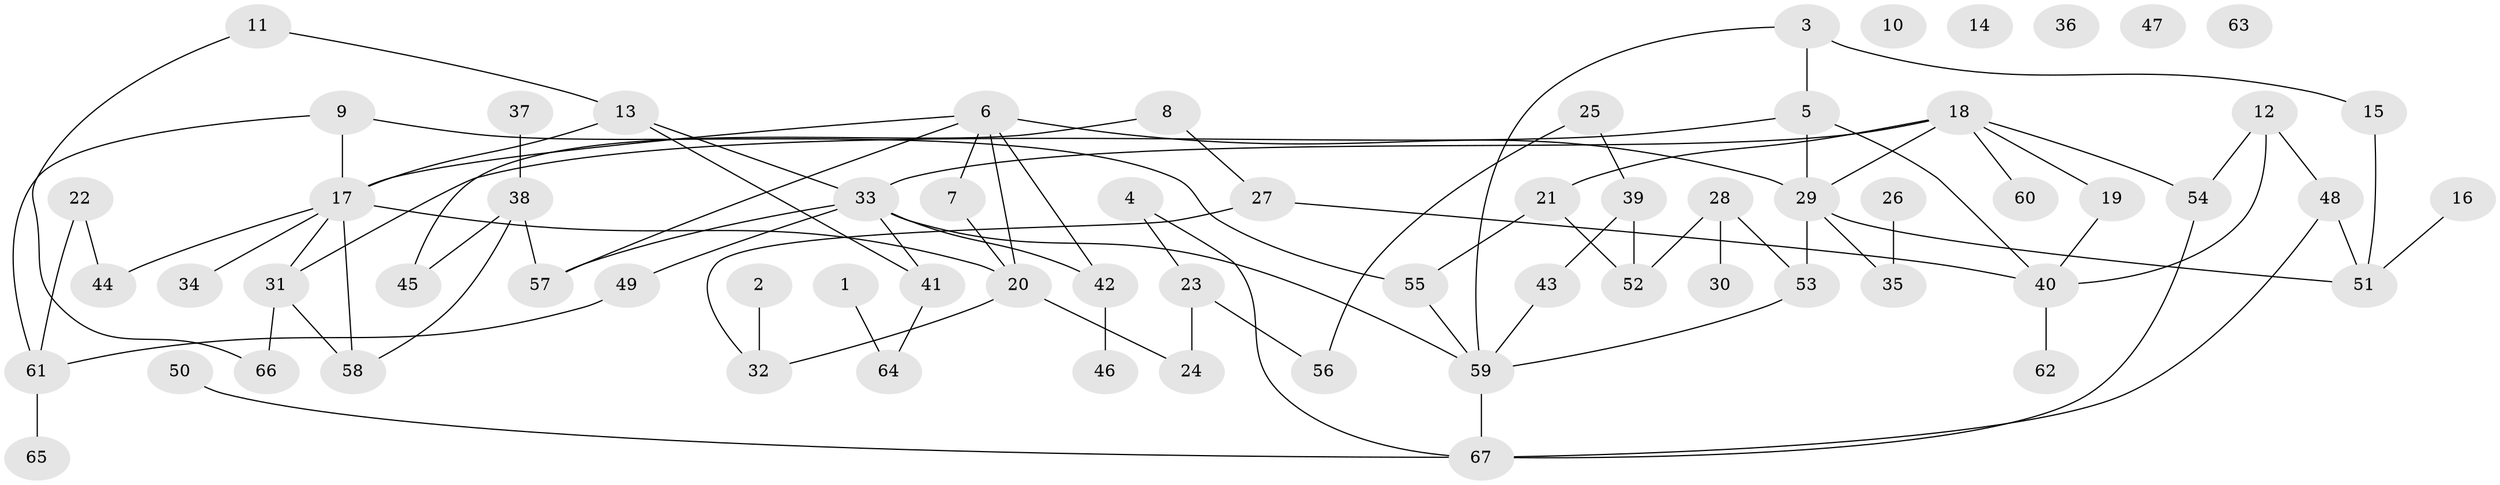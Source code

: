 // Generated by graph-tools (version 1.1) at 2025/12/03/09/25 04:12:55]
// undirected, 67 vertices, 89 edges
graph export_dot {
graph [start="1"]
  node [color=gray90,style=filled];
  1;
  2;
  3;
  4;
  5;
  6;
  7;
  8;
  9;
  10;
  11;
  12;
  13;
  14;
  15;
  16;
  17;
  18;
  19;
  20;
  21;
  22;
  23;
  24;
  25;
  26;
  27;
  28;
  29;
  30;
  31;
  32;
  33;
  34;
  35;
  36;
  37;
  38;
  39;
  40;
  41;
  42;
  43;
  44;
  45;
  46;
  47;
  48;
  49;
  50;
  51;
  52;
  53;
  54;
  55;
  56;
  57;
  58;
  59;
  60;
  61;
  62;
  63;
  64;
  65;
  66;
  67;
  1 -- 64;
  2 -- 32;
  3 -- 5;
  3 -- 15;
  3 -- 59;
  4 -- 23;
  4 -- 67;
  5 -- 29;
  5 -- 31;
  5 -- 40;
  6 -- 7;
  6 -- 17;
  6 -- 20;
  6 -- 29;
  6 -- 42;
  6 -- 57;
  7 -- 20;
  8 -- 27;
  8 -- 45;
  9 -- 17;
  9 -- 55;
  9 -- 61;
  11 -- 13;
  11 -- 66;
  12 -- 40;
  12 -- 48;
  12 -- 54;
  13 -- 17;
  13 -- 33;
  13 -- 41;
  15 -- 51;
  16 -- 51;
  17 -- 20;
  17 -- 31;
  17 -- 34;
  17 -- 44;
  17 -- 58;
  18 -- 19;
  18 -- 21;
  18 -- 29;
  18 -- 33;
  18 -- 54;
  18 -- 60;
  19 -- 40;
  20 -- 24;
  20 -- 32;
  21 -- 52;
  21 -- 55;
  22 -- 44;
  22 -- 61;
  23 -- 24;
  23 -- 56;
  25 -- 39;
  25 -- 56;
  26 -- 35;
  27 -- 32;
  27 -- 40;
  28 -- 30;
  28 -- 52;
  28 -- 53;
  29 -- 35;
  29 -- 51;
  29 -- 53;
  31 -- 58;
  31 -- 66;
  33 -- 41;
  33 -- 42;
  33 -- 49;
  33 -- 57;
  33 -- 59;
  37 -- 38;
  38 -- 45;
  38 -- 57;
  38 -- 58;
  39 -- 43;
  39 -- 52;
  40 -- 62;
  41 -- 64;
  42 -- 46;
  43 -- 59;
  48 -- 51;
  48 -- 67;
  49 -- 61;
  50 -- 67;
  53 -- 59;
  54 -- 67;
  55 -- 59;
  59 -- 67;
  61 -- 65;
}
